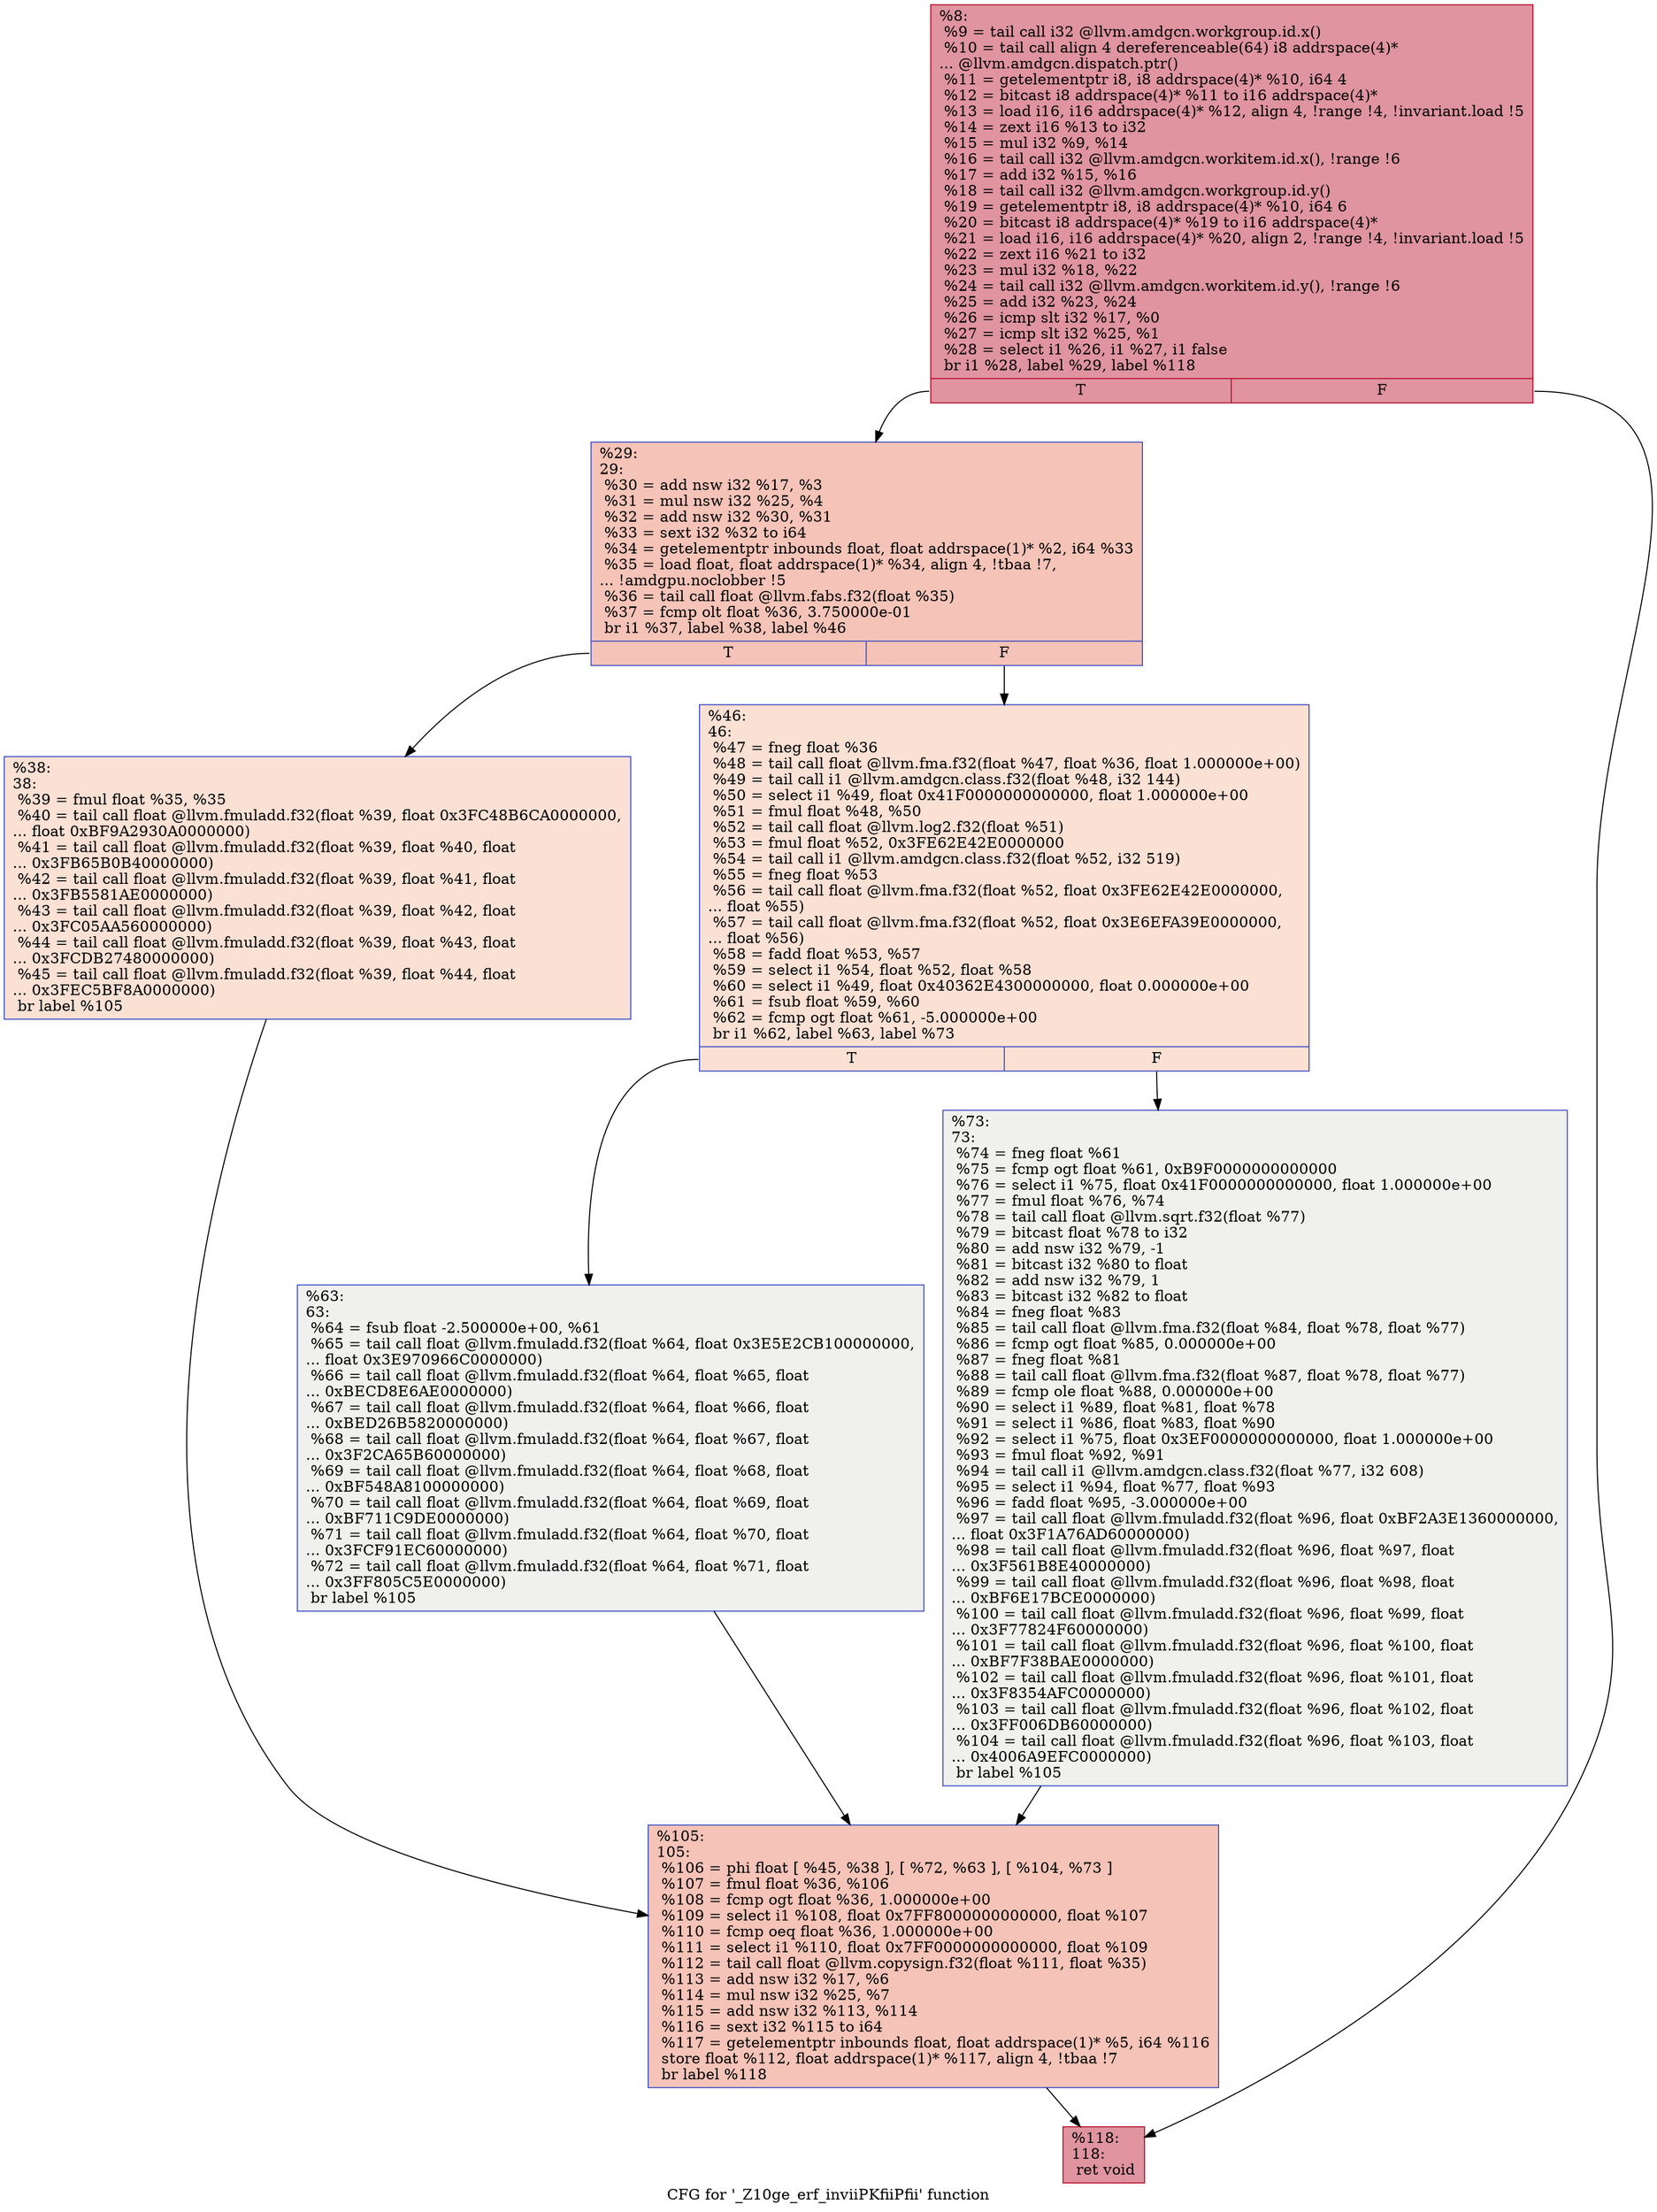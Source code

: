 digraph "CFG for '_Z10ge_erf_inviiPKfiiPfii' function" {
	label="CFG for '_Z10ge_erf_inviiPKfiiPfii' function";

	Node0x4d26c10 [shape=record,color="#b70d28ff", style=filled, fillcolor="#b70d2870",label="{%8:\l  %9 = tail call i32 @llvm.amdgcn.workgroup.id.x()\l  %10 = tail call align 4 dereferenceable(64) i8 addrspace(4)*\l... @llvm.amdgcn.dispatch.ptr()\l  %11 = getelementptr i8, i8 addrspace(4)* %10, i64 4\l  %12 = bitcast i8 addrspace(4)* %11 to i16 addrspace(4)*\l  %13 = load i16, i16 addrspace(4)* %12, align 4, !range !4, !invariant.load !5\l  %14 = zext i16 %13 to i32\l  %15 = mul i32 %9, %14\l  %16 = tail call i32 @llvm.amdgcn.workitem.id.x(), !range !6\l  %17 = add i32 %15, %16\l  %18 = tail call i32 @llvm.amdgcn.workgroup.id.y()\l  %19 = getelementptr i8, i8 addrspace(4)* %10, i64 6\l  %20 = bitcast i8 addrspace(4)* %19 to i16 addrspace(4)*\l  %21 = load i16, i16 addrspace(4)* %20, align 2, !range !4, !invariant.load !5\l  %22 = zext i16 %21 to i32\l  %23 = mul i32 %18, %22\l  %24 = tail call i32 @llvm.amdgcn.workitem.id.y(), !range !6\l  %25 = add i32 %23, %24\l  %26 = icmp slt i32 %17, %0\l  %27 = icmp slt i32 %25, %1\l  %28 = select i1 %26, i1 %27, i1 false\l  br i1 %28, label %29, label %118\l|{<s0>T|<s1>F}}"];
	Node0x4d26c10:s0 -> Node0x4d2a650;
	Node0x4d26c10:s1 -> Node0x4d2a6e0;
	Node0x4d2a650 [shape=record,color="#3d50c3ff", style=filled, fillcolor="#e8765c70",label="{%29:\l29:                                               \l  %30 = add nsw i32 %17, %3\l  %31 = mul nsw i32 %25, %4\l  %32 = add nsw i32 %30, %31\l  %33 = sext i32 %32 to i64\l  %34 = getelementptr inbounds float, float addrspace(1)* %2, i64 %33\l  %35 = load float, float addrspace(1)* %34, align 4, !tbaa !7,\l... !amdgpu.noclobber !5\l  %36 = tail call float @llvm.fabs.f32(float %35)\l  %37 = fcmp olt float %36, 3.750000e-01\l  br i1 %37, label %38, label %46\l|{<s0>T|<s1>F}}"];
	Node0x4d2a650:s0 -> Node0x4d2baa0;
	Node0x4d2a650:s1 -> Node0x4d2bb30;
	Node0x4d2baa0 [shape=record,color="#3d50c3ff", style=filled, fillcolor="#f7b99e70",label="{%38:\l38:                                               \l  %39 = fmul float %35, %35\l  %40 = tail call float @llvm.fmuladd.f32(float %39, float 0x3FC48B6CA0000000,\l... float 0xBF9A2930A0000000)\l  %41 = tail call float @llvm.fmuladd.f32(float %39, float %40, float\l... 0x3FB65B0B40000000)\l  %42 = tail call float @llvm.fmuladd.f32(float %39, float %41, float\l... 0x3FB5581AE0000000)\l  %43 = tail call float @llvm.fmuladd.f32(float %39, float %42, float\l... 0x3FC05AA560000000)\l  %44 = tail call float @llvm.fmuladd.f32(float %39, float %43, float\l... 0x3FCDB27480000000)\l  %45 = tail call float @llvm.fmuladd.f32(float %39, float %44, float\l... 0x3FEC5BF8A0000000)\l  br label %105\l}"];
	Node0x4d2baa0 -> Node0x4d2c790;
	Node0x4d2bb30 [shape=record,color="#3d50c3ff", style=filled, fillcolor="#f7b99e70",label="{%46:\l46:                                               \l  %47 = fneg float %36\l  %48 = tail call float @llvm.fma.f32(float %47, float %36, float 1.000000e+00)\l  %49 = tail call i1 @llvm.amdgcn.class.f32(float %48, i32 144)\l  %50 = select i1 %49, float 0x41F0000000000000, float 1.000000e+00\l  %51 = fmul float %48, %50\l  %52 = tail call float @llvm.log2.f32(float %51)\l  %53 = fmul float %52, 0x3FE62E42E0000000\l  %54 = tail call i1 @llvm.amdgcn.class.f32(float %52, i32 519)\l  %55 = fneg float %53\l  %56 = tail call float @llvm.fma.f32(float %52, float 0x3FE62E42E0000000,\l... float %55)\l  %57 = tail call float @llvm.fma.f32(float %52, float 0x3E6EFA39E0000000,\l... float %56)\l  %58 = fadd float %53, %57\l  %59 = select i1 %54, float %52, float %58\l  %60 = select i1 %49, float 0x40362E4300000000, float 0.000000e+00\l  %61 = fsub float %59, %60\l  %62 = fcmp ogt float %61, -5.000000e+00\l  br i1 %62, label %63, label %73\l|{<s0>T|<s1>F}}"];
	Node0x4d2bb30:s0 -> Node0x4d2da50;
	Node0x4d2bb30:s1 -> Node0x4d2dae0;
	Node0x4d2da50 [shape=record,color="#3d50c3ff", style=filled, fillcolor="#dedcdb70",label="{%63:\l63:                                               \l  %64 = fsub float -2.500000e+00, %61\l  %65 = tail call float @llvm.fmuladd.f32(float %64, float 0x3E5E2CB100000000,\l... float 0x3E970966C0000000)\l  %66 = tail call float @llvm.fmuladd.f32(float %64, float %65, float\l... 0xBECD8E6AE0000000)\l  %67 = tail call float @llvm.fmuladd.f32(float %64, float %66, float\l... 0xBED26B5820000000)\l  %68 = tail call float @llvm.fmuladd.f32(float %64, float %67, float\l... 0x3F2CA65B60000000)\l  %69 = tail call float @llvm.fmuladd.f32(float %64, float %68, float\l... 0xBF548A8100000000)\l  %70 = tail call float @llvm.fmuladd.f32(float %64, float %69, float\l... 0xBF711C9DE0000000)\l  %71 = tail call float @llvm.fmuladd.f32(float %64, float %70, float\l... 0x3FCF91EC60000000)\l  %72 = tail call float @llvm.fmuladd.f32(float %64, float %71, float\l... 0x3FF805C5E0000000)\l  br label %105\l}"];
	Node0x4d2da50 -> Node0x4d2c790;
	Node0x4d2dae0 [shape=record,color="#3d50c3ff", style=filled, fillcolor="#dedcdb70",label="{%73:\l73:                                               \l  %74 = fneg float %61\l  %75 = fcmp ogt float %61, 0xB9F0000000000000\l  %76 = select i1 %75, float 0x41F0000000000000, float 1.000000e+00\l  %77 = fmul float %76, %74\l  %78 = tail call float @llvm.sqrt.f32(float %77)\l  %79 = bitcast float %78 to i32\l  %80 = add nsw i32 %79, -1\l  %81 = bitcast i32 %80 to float\l  %82 = add nsw i32 %79, 1\l  %83 = bitcast i32 %82 to float\l  %84 = fneg float %83\l  %85 = tail call float @llvm.fma.f32(float %84, float %78, float %77)\l  %86 = fcmp ogt float %85, 0.000000e+00\l  %87 = fneg float %81\l  %88 = tail call float @llvm.fma.f32(float %87, float %78, float %77)\l  %89 = fcmp ole float %88, 0.000000e+00\l  %90 = select i1 %89, float %81, float %78\l  %91 = select i1 %86, float %83, float %90\l  %92 = select i1 %75, float 0x3EF0000000000000, float 1.000000e+00\l  %93 = fmul float %92, %91\l  %94 = tail call i1 @llvm.amdgcn.class.f32(float %77, i32 608)\l  %95 = select i1 %94, float %77, float %93\l  %96 = fadd float %95, -3.000000e+00\l  %97 = tail call float @llvm.fmuladd.f32(float %96, float 0xBF2A3E1360000000,\l... float 0x3F1A76AD60000000)\l  %98 = tail call float @llvm.fmuladd.f32(float %96, float %97, float\l... 0x3F561B8E40000000)\l  %99 = tail call float @llvm.fmuladd.f32(float %96, float %98, float\l... 0xBF6E17BCE0000000)\l  %100 = tail call float @llvm.fmuladd.f32(float %96, float %99, float\l... 0x3F77824F60000000)\l  %101 = tail call float @llvm.fmuladd.f32(float %96, float %100, float\l... 0xBF7F38BAE0000000)\l  %102 = tail call float @llvm.fmuladd.f32(float %96, float %101, float\l... 0x3F8354AFC0000000)\l  %103 = tail call float @llvm.fmuladd.f32(float %96, float %102, float\l... 0x3FF006DB60000000)\l  %104 = tail call float @llvm.fmuladd.f32(float %96, float %103, float\l... 0x4006A9EFC0000000)\l  br label %105\l}"];
	Node0x4d2dae0 -> Node0x4d2c790;
	Node0x4d2c790 [shape=record,color="#3d50c3ff", style=filled, fillcolor="#e8765c70",label="{%105:\l105:                                              \l  %106 = phi float [ %45, %38 ], [ %72, %63 ], [ %104, %73 ]\l  %107 = fmul float %36, %106\l  %108 = fcmp ogt float %36, 1.000000e+00\l  %109 = select i1 %108, float 0x7FF8000000000000, float %107\l  %110 = fcmp oeq float %36, 1.000000e+00\l  %111 = select i1 %110, float 0x7FF0000000000000, float %109\l  %112 = tail call float @llvm.copysign.f32(float %111, float %35)\l  %113 = add nsw i32 %17, %6\l  %114 = mul nsw i32 %25, %7\l  %115 = add nsw i32 %113, %114\l  %116 = sext i32 %115 to i64\l  %117 = getelementptr inbounds float, float addrspace(1)* %5, i64 %116\l  store float %112, float addrspace(1)* %117, align 4, !tbaa !7\l  br label %118\l}"];
	Node0x4d2c790 -> Node0x4d2a6e0;
	Node0x4d2a6e0 [shape=record,color="#b70d28ff", style=filled, fillcolor="#b70d2870",label="{%118:\l118:                                              \l  ret void\l}"];
}

